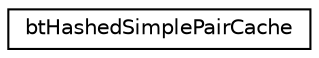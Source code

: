 digraph "Graphical Class Hierarchy"
{
  edge [fontname="Helvetica",fontsize="10",labelfontname="Helvetica",labelfontsize="10"];
  node [fontname="Helvetica",fontsize="10",shape=record];
  rankdir="LR";
  Node1 [label="btHashedSimplePairCache",height=0.2,width=0.4,color="black", fillcolor="white", style="filled",URL="$classbt_hashed_simple_pair_cache.html"];
}
